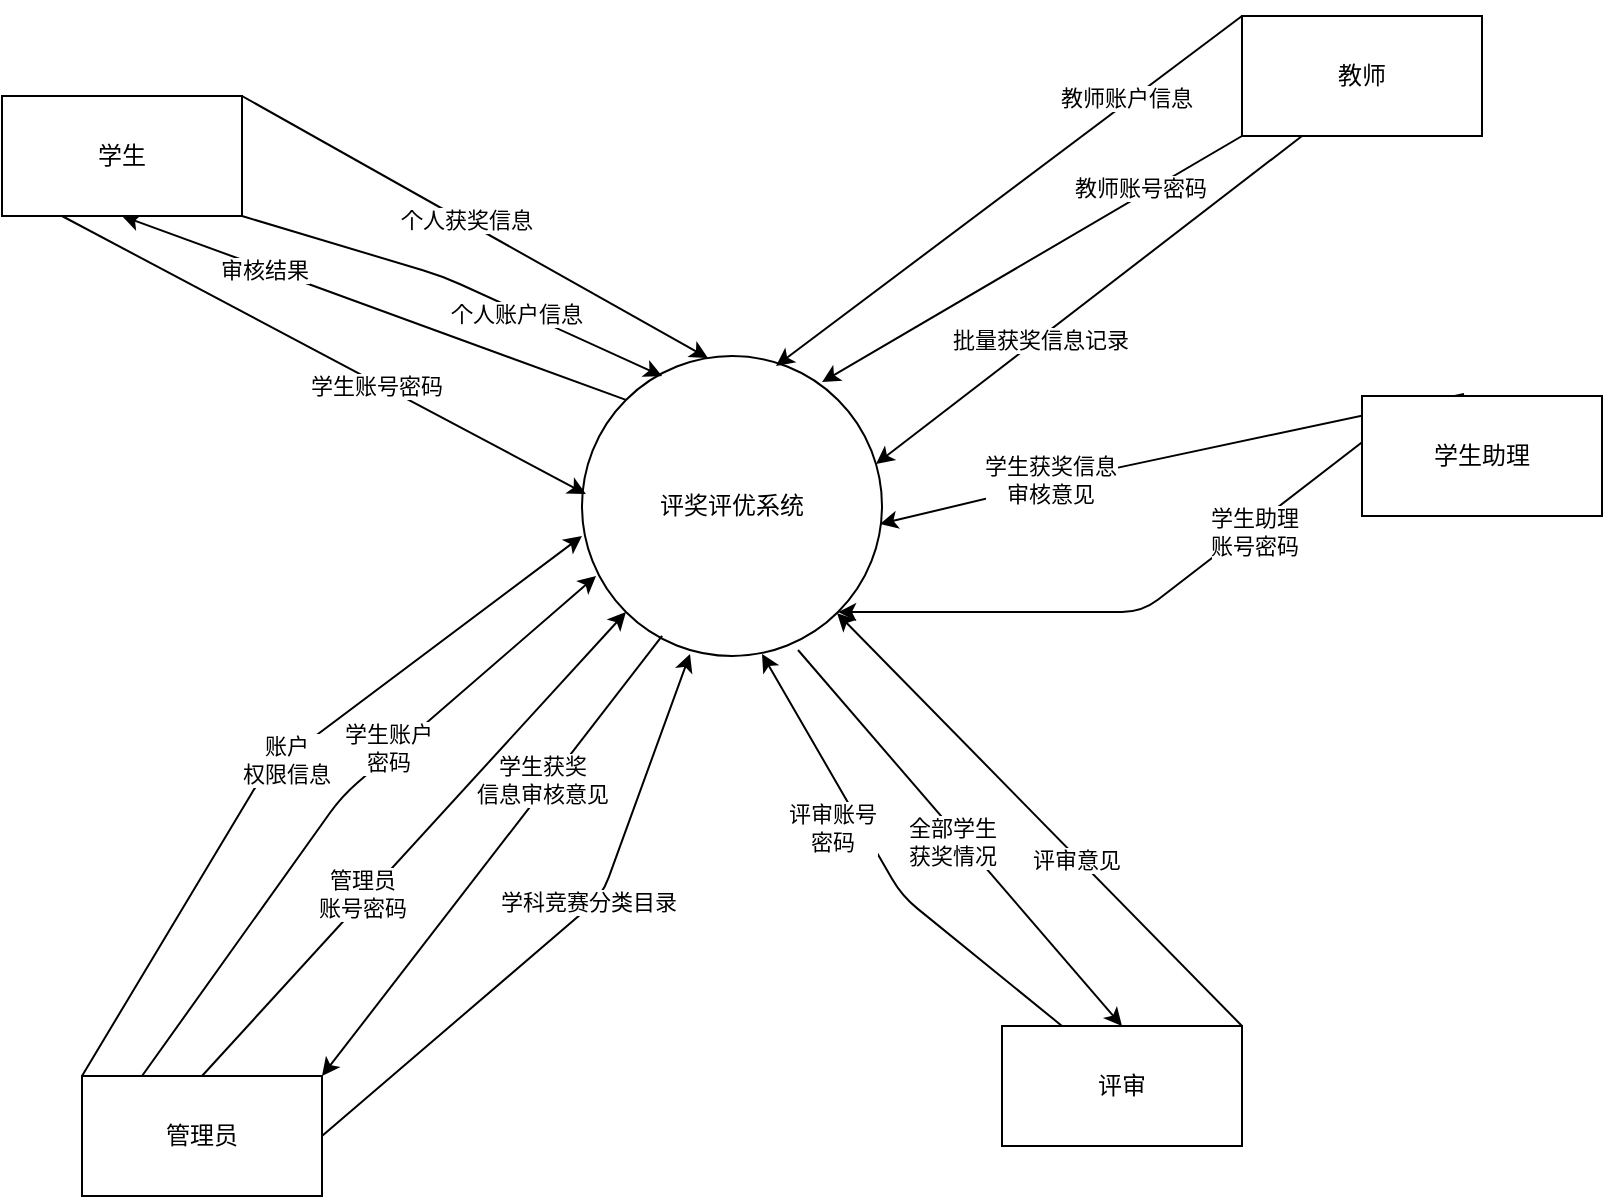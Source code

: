<mxfile>
    <diagram id="zNSjfUELYBm95NecJk83" name="第 1 页">
        <mxGraphModel dx="654" dy="790" grid="1" gridSize="10" guides="1" tooltips="1" connect="1" arrows="1" fold="1" page="1" pageScale="1" pageWidth="827" pageHeight="1169" math="0" shadow="0">
            <root>
                <mxCell id="0"/>
                <mxCell id="1" parent="0"/>
                <mxCell id="13" style="edgeStyle=none;html=1;exitX=0;exitY=0;exitDx=0;exitDy=0;entryX=0.5;entryY=1;entryDx=0;entryDy=0;" edge="1" parent="1" source="2" target="3">
                    <mxGeometry relative="1" as="geometry"/>
                </mxCell>
                <mxCell id="15" value="审核结果" style="edgeLabel;html=1;align=center;verticalAlign=middle;resizable=0;points=[];" vertex="1" connectable="0" parent="13">
                    <mxGeometry x="0.434" relative="1" as="geometry">
                        <mxPoint y="1" as="offset"/>
                    </mxGeometry>
                </mxCell>
                <mxCell id="23" style="edgeStyle=none;html=1;exitX=0.72;exitY=0.98;exitDx=0;exitDy=0;exitPerimeter=0;entryX=0.5;entryY=0;entryDx=0;entryDy=0;" edge="1" parent="1" source="2" target="6">
                    <mxGeometry relative="1" as="geometry">
                        <mxPoint x="550" y="550" as="targetPoint"/>
                    </mxGeometry>
                </mxCell>
                <mxCell id="24" value="全部学生&lt;br&gt;获奖情况" style="edgeLabel;html=1;align=center;verticalAlign=middle;resizable=0;points=[];" vertex="1" connectable="0" parent="23">
                    <mxGeometry x="0.362" y="4" relative="1" as="geometry">
                        <mxPoint x="-37" y="-30" as="offset"/>
                    </mxGeometry>
                </mxCell>
                <mxCell id="2" value="评奖评优系统" style="ellipse;whiteSpace=wrap;html=1;aspect=fixed;" vertex="1" parent="1">
                    <mxGeometry x="300" y="250" width="150" height="150" as="geometry"/>
                </mxCell>
                <mxCell id="8" style="edgeStyle=none;html=1;exitX=1;exitY=1;exitDx=0;exitDy=0;entryX=0.267;entryY=0.067;entryDx=0;entryDy=0;entryPerimeter=0;" edge="1" parent="1" source="3" target="2">
                    <mxGeometry relative="1" as="geometry">
                        <Array as="points">
                            <mxPoint x="230" y="210"/>
                        </Array>
                    </mxGeometry>
                </mxCell>
                <mxCell id="9" value="个人账户信息" style="edgeLabel;html=1;align=center;verticalAlign=middle;resizable=0;points=[];" vertex="1" connectable="0" parent="8">
                    <mxGeometry x="0.297" y="-2" relative="1" as="geometry">
                        <mxPoint as="offset"/>
                    </mxGeometry>
                </mxCell>
                <mxCell id="10" style="edgeStyle=none;html=1;exitX=1;exitY=0;exitDx=0;exitDy=0;entryX=0.42;entryY=0.007;entryDx=0;entryDy=0;entryPerimeter=0;" edge="1" parent="1" source="3" target="2">
                    <mxGeometry relative="1" as="geometry"/>
                </mxCell>
                <mxCell id="11" value="个人获奖信息" style="edgeLabel;html=1;align=center;verticalAlign=middle;resizable=0;points=[];" vertex="1" connectable="0" parent="10">
                    <mxGeometry x="-0.342" y="-2" relative="1" as="geometry">
                        <mxPoint x="36" y="17" as="offset"/>
                    </mxGeometry>
                </mxCell>
                <mxCell id="37" style="edgeStyle=none;html=1;exitX=0.25;exitY=1;exitDx=0;exitDy=0;entryX=0.013;entryY=0.46;entryDx=0;entryDy=0;entryPerimeter=0;" edge="1" parent="1" source="3" target="2">
                    <mxGeometry relative="1" as="geometry"/>
                </mxCell>
                <mxCell id="38" value="学生账号密码" style="edgeLabel;html=1;align=center;verticalAlign=middle;resizable=0;points=[];" vertex="1" connectable="0" parent="37">
                    <mxGeometry x="0.202" y="-1" relative="1" as="geometry">
                        <mxPoint as="offset"/>
                    </mxGeometry>
                </mxCell>
                <mxCell id="3" value="学生" style="rounded=0;whiteSpace=wrap;html=1;" vertex="1" parent="1">
                    <mxGeometry x="10" y="120" width="120" height="60" as="geometry"/>
                </mxCell>
                <mxCell id="17" style="edgeStyle=none;html=1;exitX=0.267;exitY=0.933;exitDx=0;exitDy=0;entryX=1;entryY=0;entryDx=0;entryDy=0;exitPerimeter=0;" edge="1" parent="1" source="2" target="4">
                    <mxGeometry relative="1" as="geometry">
                        <mxPoint x="250" y="440" as="targetPoint"/>
                    </mxGeometry>
                </mxCell>
                <mxCell id="18" value="学生获奖&lt;br&gt;信息审核意见" style="edgeLabel;html=1;align=center;verticalAlign=middle;resizable=0;points=[];" vertex="1" connectable="0" parent="17">
                    <mxGeometry x="-0.48" y="-2" relative="1" as="geometry">
                        <mxPoint x="-14" y="16" as="offset"/>
                    </mxGeometry>
                </mxCell>
                <mxCell id="19" style="edgeStyle=none;html=1;exitX=0.5;exitY=0;exitDx=0;exitDy=0;entryX=0;entryY=1;entryDx=0;entryDy=0;" edge="1" parent="1" source="4" target="2">
                    <mxGeometry relative="1" as="geometry"/>
                </mxCell>
                <mxCell id="20" value="管理员&lt;br&gt;账号密码" style="edgeLabel;html=1;align=center;verticalAlign=middle;resizable=0;points=[];" vertex="1" connectable="0" parent="19">
                    <mxGeometry x="-0.235" y="2" relative="1" as="geometry">
                        <mxPoint y="-1" as="offset"/>
                    </mxGeometry>
                </mxCell>
                <mxCell id="21" style="edgeStyle=none;html=1;exitX=1;exitY=0.5;exitDx=0;exitDy=0;entryX=0.36;entryY=0.993;entryDx=0;entryDy=0;entryPerimeter=0;" edge="1" parent="1" source="4" target="2">
                    <mxGeometry relative="1" as="geometry">
                        <Array as="points">
                            <mxPoint x="310" y="520"/>
                        </Array>
                    </mxGeometry>
                </mxCell>
                <mxCell id="22" value="学科竞赛分类目录" style="edgeLabel;html=1;align=center;verticalAlign=middle;resizable=0;points=[];" vertex="1" connectable="0" parent="21">
                    <mxGeometry x="0.346" y="-4" relative="1" as="geometry">
                        <mxPoint x="-20" y="26" as="offset"/>
                    </mxGeometry>
                </mxCell>
                <mxCell id="41" style="edgeStyle=none;html=1;exitX=0.25;exitY=0;exitDx=0;exitDy=0;entryX=0.047;entryY=0.733;entryDx=0;entryDy=0;entryPerimeter=0;" edge="1" parent="1" source="4" target="2">
                    <mxGeometry relative="1" as="geometry">
                        <mxPoint x="320" y="380" as="targetPoint"/>
                        <Array as="points">
                            <mxPoint x="180" y="470"/>
                        </Array>
                    </mxGeometry>
                </mxCell>
                <mxCell id="42" value="学生账户&lt;br&gt;密码" style="edgeLabel;html=1;align=center;verticalAlign=middle;resizable=0;points=[];" vertex="1" connectable="0" parent="41">
                    <mxGeometry x="0.423" y="-2" relative="1" as="geometry">
                        <mxPoint x="-31" y="20" as="offset"/>
                    </mxGeometry>
                </mxCell>
                <mxCell id="44" style="edgeStyle=none;html=1;exitX=0;exitY=0;exitDx=0;exitDy=0;entryX=0;entryY=0.6;entryDx=0;entryDy=0;entryPerimeter=0;" edge="1" parent="1" source="4" target="2">
                    <mxGeometry relative="1" as="geometry">
                        <Array as="points">
                            <mxPoint x="140" y="460"/>
                        </Array>
                    </mxGeometry>
                </mxCell>
                <mxCell id="45" value="账户&lt;br&gt;权限信息" style="edgeLabel;html=1;align=center;verticalAlign=middle;resizable=0;points=[];" vertex="1" connectable="0" parent="44">
                    <mxGeometry x="0.007" relative="1" as="geometry">
                        <mxPoint as="offset"/>
                    </mxGeometry>
                </mxCell>
                <mxCell id="4" value="管理员" style="rounded=0;whiteSpace=wrap;html=1;" vertex="1" parent="1">
                    <mxGeometry x="50" y="610" width="120" height="60" as="geometry"/>
                </mxCell>
                <mxCell id="25" style="edgeStyle=none;html=1;exitX=0;exitY=1;exitDx=0;exitDy=0;entryX=0.8;entryY=0.087;entryDx=0;entryDy=0;entryPerimeter=0;" edge="1" parent="1" source="5" target="2">
                    <mxGeometry relative="1" as="geometry"/>
                </mxCell>
                <mxCell id="26" value="教师账号密码" style="edgeLabel;html=1;align=center;verticalAlign=middle;resizable=0;points=[];" vertex="1" connectable="0" parent="25">
                    <mxGeometry x="-0.534" y="-4" relative="1" as="geometry">
                        <mxPoint y="1" as="offset"/>
                    </mxGeometry>
                </mxCell>
                <mxCell id="27" style="edgeStyle=none;html=1;exitX=0.25;exitY=1;exitDx=0;exitDy=0;entryX=0.98;entryY=0.36;entryDx=0;entryDy=0;entryPerimeter=0;" edge="1" parent="1" source="5" target="2">
                    <mxGeometry relative="1" as="geometry"/>
                </mxCell>
                <mxCell id="28" value="批量获奖信息记录" style="edgeLabel;html=1;align=center;verticalAlign=middle;resizable=0;points=[];" vertex="1" connectable="0" parent="27">
                    <mxGeometry x="0.234" relative="1" as="geometry">
                        <mxPoint as="offset"/>
                    </mxGeometry>
                </mxCell>
                <mxCell id="39" style="edgeStyle=none;html=1;exitX=0;exitY=0;exitDx=0;exitDy=0;entryX=0.647;entryY=0.033;entryDx=0;entryDy=0;entryPerimeter=0;" edge="1" parent="1" source="5" target="2">
                    <mxGeometry relative="1" as="geometry"/>
                </mxCell>
                <mxCell id="40" value="教师账户信息" style="edgeLabel;html=1;align=center;verticalAlign=middle;resizable=0;points=[];" vertex="1" connectable="0" parent="39">
                    <mxGeometry x="-0.514" y="-2" relative="1" as="geometry">
                        <mxPoint as="offset"/>
                    </mxGeometry>
                </mxCell>
                <mxCell id="5" value="教师" style="rounded=0;whiteSpace=wrap;html=1;" vertex="1" parent="1">
                    <mxGeometry x="630" y="80" width="120" height="60" as="geometry"/>
                </mxCell>
                <mxCell id="35" style="edgeStyle=none;html=1;exitX=0.25;exitY=0;exitDx=0;exitDy=0;entryX=0.6;entryY=0.993;entryDx=0;entryDy=0;entryPerimeter=0;" edge="1" parent="1" source="6" target="2">
                    <mxGeometry relative="1" as="geometry">
                        <Array as="points">
                            <mxPoint x="460" y="520"/>
                        </Array>
                    </mxGeometry>
                </mxCell>
                <mxCell id="36" value="评审账号&lt;br&gt;密码" style="edgeLabel;html=1;align=center;verticalAlign=middle;resizable=0;points=[];" vertex="1" connectable="0" parent="35">
                    <mxGeometry x="0.422" relative="1" as="geometry">
                        <mxPoint y="26" as="offset"/>
                    </mxGeometry>
                </mxCell>
                <mxCell id="48" style="edgeStyle=none;html=1;exitX=1;exitY=0;exitDx=0;exitDy=0;" edge="1" parent="1" source="6" target="2">
                    <mxGeometry relative="1" as="geometry"/>
                </mxCell>
                <mxCell id="49" value="评审意见" style="edgeLabel;html=1;align=center;verticalAlign=middle;resizable=0;points=[];" vertex="1" connectable="0" parent="48">
                    <mxGeometry x="-0.399" y="-2" relative="1" as="geometry">
                        <mxPoint x="-24" y="-20" as="offset"/>
                    </mxGeometry>
                </mxCell>
                <mxCell id="6" value="评审" style="rounded=0;whiteSpace=wrap;html=1;" vertex="1" parent="1">
                    <mxGeometry x="510" y="585" width="120" height="60" as="geometry"/>
                </mxCell>
                <mxCell id="29" style="edgeStyle=none;html=1;exitX=0.25;exitY=0;exitDx=0;exitDy=0;entryX=1;entryY=1;entryDx=0;entryDy=0;" edge="1" parent="1" source="7" target="2">
                    <mxGeometry relative="1" as="geometry">
                        <Array as="points">
                            <mxPoint x="580" y="378"/>
                        </Array>
                    </mxGeometry>
                </mxCell>
                <mxCell id="30" value="学生助理&lt;br&gt;账号密码" style="edgeLabel;html=1;align=center;verticalAlign=middle;resizable=0;points=[];" vertex="1" connectable="0" parent="29">
                    <mxGeometry x="-0.341" y="2" relative="1" as="geometry">
                        <mxPoint as="offset"/>
                    </mxGeometry>
                </mxCell>
                <mxCell id="33" style="edgeStyle=none;html=1;exitX=0.425;exitY=-0.017;exitDx=0;exitDy=0;entryX=0.993;entryY=0.56;entryDx=0;entryDy=0;entryPerimeter=0;exitPerimeter=0;" edge="1" parent="1" source="7" target="2">
                    <mxGeometry relative="1" as="geometry">
                        <mxPoint x="720" y="317.53" as="sourcePoint"/>
                        <mxPoint x="430" y="342.48" as="targetPoint"/>
                        <Array as="points">
                            <mxPoint x="560" y="307.53"/>
                        </Array>
                    </mxGeometry>
                </mxCell>
                <mxCell id="34" value="学生获奖信息&lt;br&gt;审核意见" style="edgeLabel;html=1;align=center;verticalAlign=middle;resizable=0;points=[];" vertex="1" connectable="0" parent="33">
                    <mxGeometry x="0.416" y="-1" relative="1" as="geometry">
                        <mxPoint y="-1" as="offset"/>
                    </mxGeometry>
                </mxCell>
                <mxCell id="7" value="学生助理" style="rounded=0;whiteSpace=wrap;html=1;" vertex="1" parent="1">
                    <mxGeometry x="690" y="270" width="120" height="60" as="geometry"/>
                </mxCell>
            </root>
        </mxGraphModel>
    </diagram>
</mxfile>